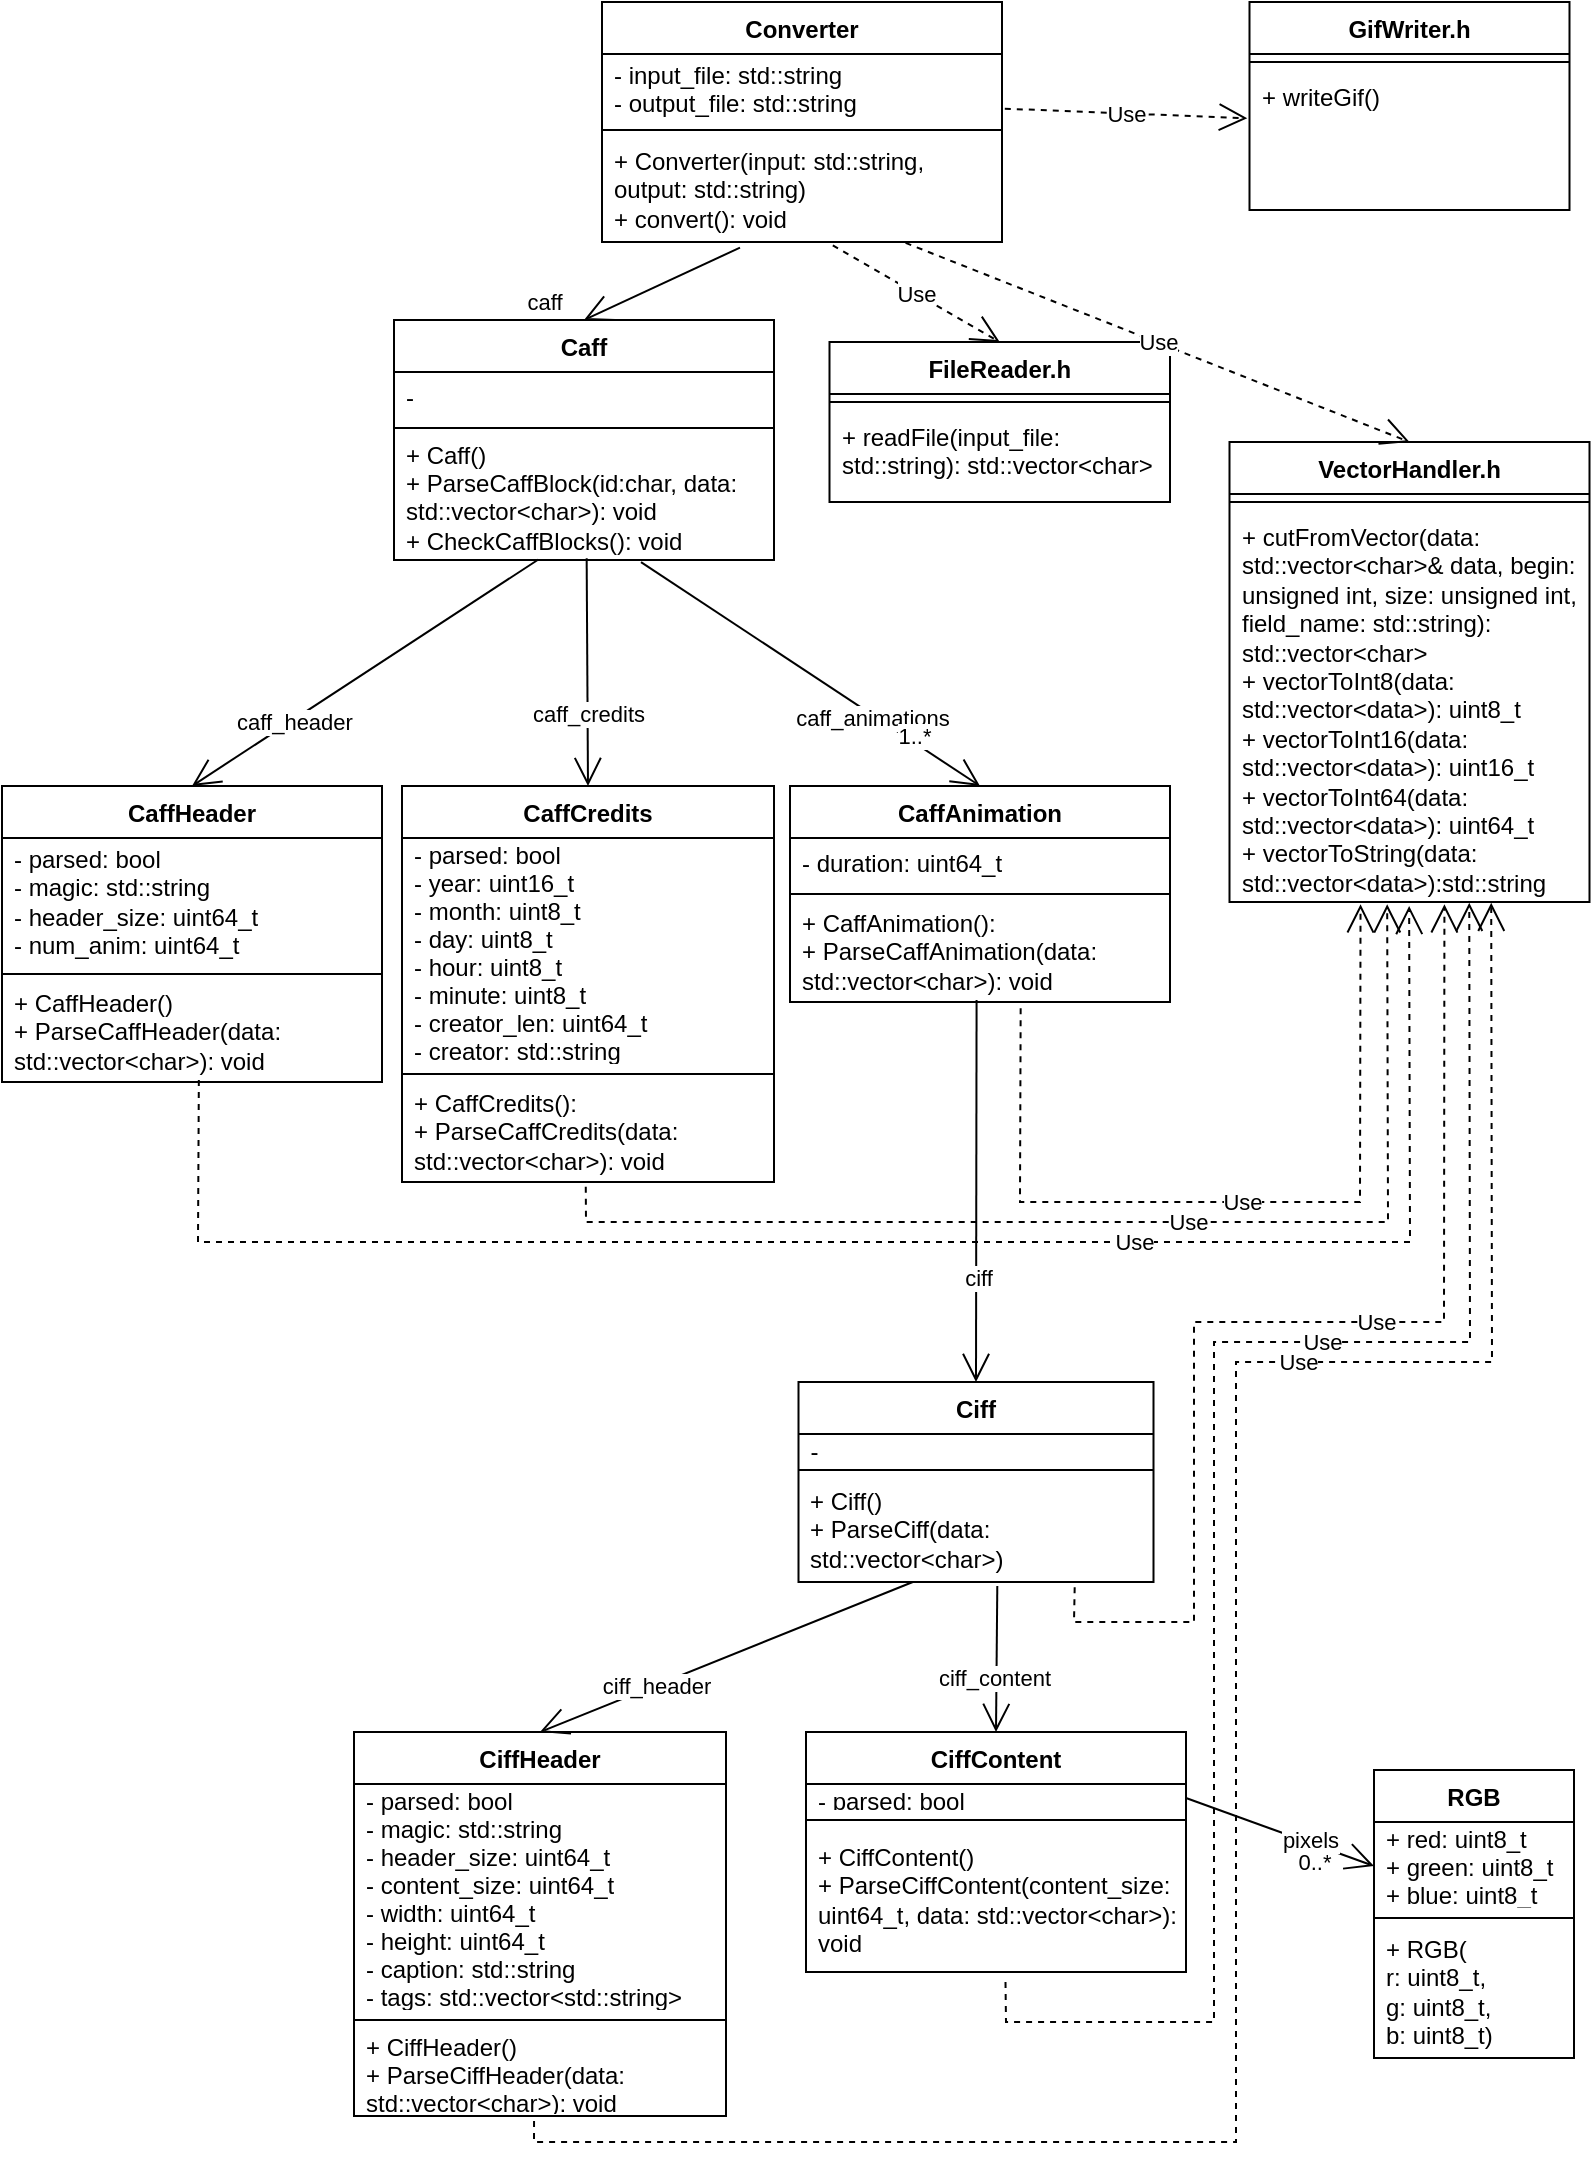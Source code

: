 <mxfile version="20.5.1" type="device"><diagram id="C5RBs43oDa-KdzZeNtuy" name="Page-1"><mxGraphModel dx="1422" dy="762" grid="1" gridSize="10" guides="1" tooltips="1" connect="1" arrows="1" fold="1" page="1" pageScale="1" pageWidth="827" pageHeight="1169" math="0" shadow="0"><root><mxCell id="WIyWlLk6GJQsqaUBKTNV-0"/><mxCell id="WIyWlLk6GJQsqaUBKTNV-1" parent="WIyWlLk6GJQsqaUBKTNV-0"/><mxCell id="m03RR0DY6UdxU6SlUIE7-0" value="Caff" style="swimlane;fontStyle=1;align=center;verticalAlign=top;childLayout=stackLayout;horizontal=1;startSize=26;horizontalStack=0;resizeParent=1;resizeParentMax=0;resizeLast=0;collapsible=1;marginBottom=0;" parent="WIyWlLk6GJQsqaUBKTNV-1" vertex="1"><mxGeometry x="210" y="189" width="190" height="120" as="geometry"/></mxCell><mxCell id="m03RR0DY6UdxU6SlUIE7-1" value="- " style="text;strokeColor=none;fillColor=none;align=left;verticalAlign=middle;spacingLeft=4;spacingRight=4;overflow=hidden;rotatable=0;points=[[0,0.5],[1,0.5]];portConstraint=eastwest;" parent="m03RR0DY6UdxU6SlUIE7-0" vertex="1"><mxGeometry y="26" width="190" height="24" as="geometry"/></mxCell><mxCell id="m03RR0DY6UdxU6SlUIE7-2" value="" style="line;strokeWidth=1;fillColor=none;align=left;verticalAlign=middle;spacingTop=-1;spacingLeft=3;spacingRight=3;rotatable=0;labelPosition=right;points=[];portConstraint=eastwest;strokeColor=inherit;" parent="m03RR0DY6UdxU6SlUIE7-0" vertex="1"><mxGeometry y="50" width="190" height="8" as="geometry"/></mxCell><mxCell id="m03RR0DY6UdxU6SlUIE7-3" value="+ Caff()&#10;+ ParseCaffBlock(id:char, data: std::vector&lt;char&gt;): void&#10;+ CheckCaffBlocks(): void&#10;" style="text;strokeColor=none;fillColor=none;align=left;verticalAlign=middle;spacingLeft=4;spacingRight=4;overflow=hidden;rotatable=0;points=[[0,0.5],[1,0.5]];portConstraint=eastwest;whiteSpace=wrap;" parent="m03RR0DY6UdxU6SlUIE7-0" vertex="1"><mxGeometry y="58" width="190" height="62" as="geometry"/></mxCell><mxCell id="m03RR0DY6UdxU6SlUIE7-4" value="Ciff" style="swimlane;fontStyle=1;align=center;verticalAlign=top;childLayout=stackLayout;horizontal=1;startSize=26;horizontalStack=0;resizeParent=1;resizeParentMax=0;resizeLast=0;collapsible=1;marginBottom=0;whiteSpace=wrap;" parent="WIyWlLk6GJQsqaUBKTNV-1" vertex="1"><mxGeometry x="412.25" y="720" width="177.5" height="100" as="geometry"/></mxCell><mxCell id="m03RR0DY6UdxU6SlUIE7-5" value="-" style="text;strokeColor=none;fillColor=none;align=left;verticalAlign=middle;spacingLeft=4;spacingRight=4;overflow=hidden;rotatable=0;points=[[0,0.5],[1,0.5]];portConstraint=eastwest;" parent="m03RR0DY6UdxU6SlUIE7-4" vertex="1"><mxGeometry y="26" width="177.5" height="14" as="geometry"/></mxCell><mxCell id="m03RR0DY6UdxU6SlUIE7-6" value="" style="line;strokeWidth=1;fillColor=none;align=left;verticalAlign=middle;spacingTop=-1;spacingLeft=3;spacingRight=3;rotatable=0;labelPosition=right;points=[];portConstraint=eastwest;strokeColor=inherit;" parent="m03RR0DY6UdxU6SlUIE7-4" vertex="1"><mxGeometry y="40" width="177.5" height="8" as="geometry"/></mxCell><mxCell id="m03RR0DY6UdxU6SlUIE7-7" value="+ Ciff()&#10;+ ParseCiff(data: std::vector&lt;char&gt;)" style="text;strokeColor=none;fillColor=none;align=left;verticalAlign=middle;spacingLeft=4;spacingRight=4;overflow=hidden;rotatable=0;points=[[0,0.5],[1,0.5]];portConstraint=eastwest;whiteSpace=wrap;" parent="m03RR0DY6UdxU6SlUIE7-4" vertex="1"><mxGeometry y="48" width="177.5" height="52" as="geometry"/></mxCell><mxCell id="m03RR0DY6UdxU6SlUIE7-8" value="Converter" style="swimlane;fontStyle=1;align=center;verticalAlign=top;childLayout=stackLayout;horizontal=1;startSize=26;horizontalStack=0;resizeParent=1;resizeParentMax=0;resizeLast=0;collapsible=1;marginBottom=0;" parent="WIyWlLk6GJQsqaUBKTNV-1" vertex="1"><mxGeometry x="314" y="30" width="200" height="120" as="geometry"/></mxCell><mxCell id="m03RR0DY6UdxU6SlUIE7-9" value="- input_file: std::string&#10;- output_file: std::string" style="text;strokeColor=none;fillColor=none;align=left;verticalAlign=middle;spacingLeft=4;spacingRight=4;overflow=hidden;rotatable=0;points=[[0,0.5],[1,0.5]];portConstraint=eastwest;" parent="m03RR0DY6UdxU6SlUIE7-8" vertex="1"><mxGeometry y="26" width="200" height="34" as="geometry"/></mxCell><mxCell id="m03RR0DY6UdxU6SlUIE7-10" value="" style="line;strokeWidth=1;fillColor=none;align=left;verticalAlign=middle;spacingTop=-1;spacingLeft=3;spacingRight=3;rotatable=0;labelPosition=right;points=[];portConstraint=eastwest;strokeColor=inherit;" parent="m03RR0DY6UdxU6SlUIE7-8" vertex="1"><mxGeometry y="60" width="200" height="8" as="geometry"/></mxCell><mxCell id="m03RR0DY6UdxU6SlUIE7-11" value="+ Converter(input: std::string, output: std::string)&#10;+ convert(): void" style="text;strokeColor=none;fillColor=none;align=left;verticalAlign=middle;spacingLeft=4;spacingRight=4;overflow=hidden;rotatable=0;points=[[0,0.5],[1,0.5]];portConstraint=eastwest;whiteSpace=wrap;" parent="m03RR0DY6UdxU6SlUIE7-8" vertex="1"><mxGeometry y="68" width="200" height="52" as="geometry"/></mxCell><mxCell id="m03RR0DY6UdxU6SlUIE7-12" value="CaffHeader" style="swimlane;fontStyle=1;align=center;verticalAlign=top;childLayout=stackLayout;horizontal=1;startSize=26;horizontalStack=0;resizeParent=1;resizeParentMax=0;resizeLast=0;collapsible=1;marginBottom=0;whiteSpace=wrap;" parent="WIyWlLk6GJQsqaUBKTNV-1" vertex="1"><mxGeometry x="14" y="422" width="190" height="148" as="geometry"/></mxCell><mxCell id="m03RR0DY6UdxU6SlUIE7-13" value="- parsed: bool&#10;- magic: std::string&#10;- header_size: uint64_t&#10;- num_anim: uint64_t" style="text;strokeColor=none;fillColor=none;align=left;verticalAlign=middle;spacingLeft=4;spacingRight=4;overflow=hidden;rotatable=0;points=[[0,0.5],[1,0.5]];portConstraint=eastwest;whiteSpace=wrap;" parent="m03RR0DY6UdxU6SlUIE7-12" vertex="1"><mxGeometry y="26" width="190" height="64" as="geometry"/></mxCell><mxCell id="m03RR0DY6UdxU6SlUIE7-14" value="" style="line;strokeWidth=1;fillColor=none;align=left;verticalAlign=middle;spacingTop=-1;spacingLeft=3;spacingRight=3;rotatable=0;labelPosition=right;points=[];portConstraint=eastwest;strokeColor=inherit;" parent="m03RR0DY6UdxU6SlUIE7-12" vertex="1"><mxGeometry y="90" width="190" height="8" as="geometry"/></mxCell><mxCell id="m03RR0DY6UdxU6SlUIE7-15" value="+ CaffHeader()&#10;+ ParseCaffHeader(data: std::vector&lt;char&gt;): void" style="text;strokeColor=none;fillColor=none;align=left;verticalAlign=middle;spacingLeft=4;spacingRight=4;overflow=hidden;rotatable=0;points=[[0,0.5],[1,0.5]];portConstraint=eastwest;whiteSpace=wrap;" parent="m03RR0DY6UdxU6SlUIE7-12" vertex="1"><mxGeometry y="98" width="190" height="50" as="geometry"/></mxCell><mxCell id="m03RR0DY6UdxU6SlUIE7-16" value="CaffCredits" style="swimlane;fontStyle=1;align=center;verticalAlign=top;childLayout=stackLayout;horizontal=1;startSize=26;horizontalStack=0;resizeParent=1;resizeParentMax=0;resizeLast=0;collapsible=1;marginBottom=0;whiteSpace=wrap;" parent="WIyWlLk6GJQsqaUBKTNV-1" vertex="1"><mxGeometry x="214" y="422" width="186" height="198" as="geometry"/></mxCell><mxCell id="m03RR0DY6UdxU6SlUIE7-17" value="- parsed: bool&#10;- year: uint16_t&#10;- month: uint8_t&#10;- day: uint8_t&#10;- hour: uint8_t&#10;- minute: uint8_t&#10;- creator_len: uint64_t&#10;- creator: std::string" style="text;strokeColor=none;fillColor=none;align=left;verticalAlign=middle;spacingLeft=4;spacingRight=4;overflow=hidden;rotatable=0;points=[[0,0.5],[1,0.5]];portConstraint=eastwest;" parent="m03RR0DY6UdxU6SlUIE7-16" vertex="1"><mxGeometry y="26" width="186" height="114" as="geometry"/></mxCell><mxCell id="m03RR0DY6UdxU6SlUIE7-18" value="" style="line;strokeWidth=1;fillColor=none;align=left;verticalAlign=middle;spacingTop=-1;spacingLeft=3;spacingRight=3;rotatable=0;labelPosition=right;points=[];portConstraint=eastwest;strokeColor=inherit;" parent="m03RR0DY6UdxU6SlUIE7-16" vertex="1"><mxGeometry y="140" width="186" height="8" as="geometry"/></mxCell><mxCell id="m03RR0DY6UdxU6SlUIE7-19" value="+ CaffCredits():&#10;+ ParseCaffCredits(data: std::vector&lt;char&gt;): void" style="text;strokeColor=none;fillColor=none;align=left;verticalAlign=middle;spacingLeft=4;spacingRight=4;overflow=hidden;rotatable=0;points=[[0,0.5],[1,0.5]];portConstraint=eastwest;whiteSpace=wrap;" parent="m03RR0DY6UdxU6SlUIE7-16" vertex="1"><mxGeometry y="148" width="186" height="50" as="geometry"/></mxCell><mxCell id="m03RR0DY6UdxU6SlUIE7-20" value="CaffAnimation" style="swimlane;fontStyle=1;align=center;verticalAlign=top;childLayout=stackLayout;horizontal=1;startSize=26;horizontalStack=0;resizeParent=1;resizeParentMax=0;resizeLast=0;collapsible=1;marginBottom=0;whiteSpace=wrap;" parent="WIyWlLk6GJQsqaUBKTNV-1" vertex="1"><mxGeometry x="408" y="422" width="190" height="108" as="geometry"><mxRectangle x="430" y="280" width="120" height="30" as="alternateBounds"/></mxGeometry></mxCell><mxCell id="m03RR0DY6UdxU6SlUIE7-21" value="- duration: uint64_t" style="text;strokeColor=none;fillColor=none;align=left;verticalAlign=middle;spacingLeft=4;spacingRight=4;overflow=hidden;rotatable=0;points=[[0,0.5],[1,0.5]];portConstraint=eastwest;" parent="m03RR0DY6UdxU6SlUIE7-20" vertex="1"><mxGeometry y="26" width="190" height="24" as="geometry"/></mxCell><mxCell id="m03RR0DY6UdxU6SlUIE7-22" value="" style="line;strokeWidth=1;fillColor=none;align=left;verticalAlign=middle;spacingTop=-1;spacingLeft=3;spacingRight=3;rotatable=0;labelPosition=right;points=[];portConstraint=eastwest;strokeColor=inherit;" parent="m03RR0DY6UdxU6SlUIE7-20" vertex="1"><mxGeometry y="50" width="190" height="8" as="geometry"/></mxCell><mxCell id="m03RR0DY6UdxU6SlUIE7-23" value="+ CaffAnimation():&#10;+ ParseCaffAnimation(data: std::vector&lt;char&gt;): void" style="text;strokeColor=none;fillColor=none;align=left;verticalAlign=middle;spacingLeft=4;spacingRight=4;overflow=hidden;rotatable=0;points=[[0,0.5],[1,0.5]];portConstraint=eastwest;whiteSpace=wrap;" parent="m03RR0DY6UdxU6SlUIE7-20" vertex="1"><mxGeometry y="58" width="190" height="50" as="geometry"/></mxCell><mxCell id="m03RR0DY6UdxU6SlUIE7-24" value="CiffHeader" style="swimlane;fontStyle=1;align=center;verticalAlign=top;childLayout=stackLayout;horizontal=1;startSize=26;horizontalStack=0;resizeParent=1;resizeParentMax=0;resizeLast=0;collapsible=1;marginBottom=0;" parent="WIyWlLk6GJQsqaUBKTNV-1" vertex="1"><mxGeometry x="190" y="895" width="186" height="192" as="geometry"/></mxCell><mxCell id="m03RR0DY6UdxU6SlUIE7-25" value="- parsed: bool&#10;- magic: std::string&#10;- header_size: uint64_t&#10;- content_size: uint64_t&#10;- width: uint64_t&#10;- height: uint64_t&#10;- caption: std::string&#10;- tags: std::vector&lt;std::string&gt;" style="text;strokeColor=none;fillColor=none;align=left;verticalAlign=middle;spacingLeft=4;spacingRight=4;overflow=hidden;rotatable=0;points=[[0,0.5],[1,0.5]];portConstraint=eastwest;" parent="m03RR0DY6UdxU6SlUIE7-24" vertex="1"><mxGeometry y="26" width="186" height="114" as="geometry"/></mxCell><mxCell id="m03RR0DY6UdxU6SlUIE7-26" value="" style="line;strokeWidth=1;fillColor=none;align=left;verticalAlign=middle;spacingTop=-1;spacingLeft=3;spacingRight=3;rotatable=0;labelPosition=right;points=[];portConstraint=eastwest;strokeColor=inherit;" parent="m03RR0DY6UdxU6SlUIE7-24" vertex="1"><mxGeometry y="140" width="186" height="8" as="geometry"/></mxCell><mxCell id="m03RR0DY6UdxU6SlUIE7-27" value="+ CiffHeader()&#10;+ ParseCiffHeader(data: std::vector&lt;char&gt;): void" style="text;strokeColor=none;fillColor=none;align=left;verticalAlign=middle;spacingLeft=4;spacingRight=4;overflow=hidden;rotatable=0;points=[[0,0.5],[1,0.5]];portConstraint=eastwest;whiteSpace=wrap;" parent="m03RR0DY6UdxU6SlUIE7-24" vertex="1"><mxGeometry y="148" width="186" height="44" as="geometry"/></mxCell><mxCell id="m03RR0DY6UdxU6SlUIE7-28" value="CiffContent" style="swimlane;fontStyle=1;align=center;verticalAlign=top;childLayout=stackLayout;horizontal=1;startSize=26;horizontalStack=0;resizeParent=1;resizeParentMax=0;resizeLast=0;collapsible=1;marginBottom=0;" parent="WIyWlLk6GJQsqaUBKTNV-1" vertex="1"><mxGeometry x="416" y="895" width="190" height="120" as="geometry"/></mxCell><mxCell id="m03RR0DY6UdxU6SlUIE7-29" value="- parsed: bool" style="text;strokeColor=none;fillColor=none;align=left;verticalAlign=middle;spacingLeft=4;spacingRight=4;overflow=hidden;rotatable=0;points=[[0,0.5],[1,0.5]];portConstraint=eastwest;" parent="m03RR0DY6UdxU6SlUIE7-28" vertex="1"><mxGeometry y="26" width="190" height="14" as="geometry"/></mxCell><mxCell id="m03RR0DY6UdxU6SlUIE7-30" value="" style="line;strokeWidth=1;fillColor=none;align=left;verticalAlign=middle;spacingTop=-1;spacingLeft=3;spacingRight=3;rotatable=0;labelPosition=right;points=[];portConstraint=eastwest;strokeColor=inherit;" parent="m03RR0DY6UdxU6SlUIE7-28" vertex="1"><mxGeometry y="40" width="190" height="8" as="geometry"/></mxCell><mxCell id="m03RR0DY6UdxU6SlUIE7-31" value="+ CiffContent()&#10;+ ParseCiffContent(content_size: uint64_t, data: std::vector&lt;char&gt;): void" style="text;strokeColor=none;fillColor=none;align=left;verticalAlign=middle;spacingLeft=4;spacingRight=4;overflow=hidden;rotatable=0;points=[[0,0.5],[1,0.5]];portConstraint=eastwest;whiteSpace=wrap;" parent="m03RR0DY6UdxU6SlUIE7-28" vertex="1"><mxGeometry y="48" width="190" height="72" as="geometry"/></mxCell><mxCell id="m03RR0DY6UdxU6SlUIE7-36" value="RGB" style="swimlane;fontStyle=1;align=center;verticalAlign=top;childLayout=stackLayout;horizontal=1;startSize=26;horizontalStack=0;resizeParent=1;resizeParentMax=0;resizeLast=0;collapsible=1;marginBottom=0;whiteSpace=wrap;" parent="WIyWlLk6GJQsqaUBKTNV-1" vertex="1"><mxGeometry x="700" y="914" width="100" height="144" as="geometry"/></mxCell><mxCell id="m03RR0DY6UdxU6SlUIE7-37" value="+ red: uint8_t&#10;+ green: uint8_t&#10;+ blue: uint8_t" style="text;strokeColor=none;fillColor=none;align=left;verticalAlign=middle;spacingLeft=4;spacingRight=4;overflow=hidden;rotatable=0;points=[[0,0.5],[1,0.5]];portConstraint=eastwest;" parent="m03RR0DY6UdxU6SlUIE7-36" vertex="1"><mxGeometry y="26" width="100" height="44" as="geometry"/></mxCell><mxCell id="m03RR0DY6UdxU6SlUIE7-38" value="" style="line;strokeWidth=1;fillColor=none;align=left;verticalAlign=middle;spacingTop=-1;spacingLeft=3;spacingRight=3;rotatable=0;labelPosition=right;points=[];portConstraint=eastwest;strokeColor=inherit;" parent="m03RR0DY6UdxU6SlUIE7-36" vertex="1"><mxGeometry y="70" width="100" height="8" as="geometry"/></mxCell><mxCell id="m03RR0DY6UdxU6SlUIE7-39" value="+ RGB(&#10;r: uint8_t,&#10;g: uint8_t,&#10;b: uint8_t)" style="text;strokeColor=none;fillColor=none;align=left;verticalAlign=middle;spacingLeft=4;spacingRight=4;overflow=hidden;rotatable=0;points=[[0,0.5],[1,0.5]];portConstraint=eastwest;whiteSpace=wrap;" parent="m03RR0DY6UdxU6SlUIE7-36" vertex="1"><mxGeometry y="78" width="100" height="66" as="geometry"/></mxCell><mxCell id="m03RR0DY6UdxU6SlUIE7-43" value="" style="endArrow=open;endFill=1;endSize=12;html=1;rounded=0;exitX=0.38;exitY=0.996;exitDx=0;exitDy=0;entryX=0.5;entryY=0;entryDx=0;entryDy=0;exitPerimeter=0;" parent="WIyWlLk6GJQsqaUBKTNV-1" source="m03RR0DY6UdxU6SlUIE7-3" target="m03RR0DY6UdxU6SlUIE7-12" edge="1"><mxGeometry width="160" relative="1" as="geometry"><mxPoint x="334" y="400" as="sourcePoint"/><mxPoint x="494" y="400" as="targetPoint"/></mxGeometry></mxCell><mxCell id="m03RR0DY6UdxU6SlUIE7-53" value="caff_header" style="edgeLabel;html=1;align=center;verticalAlign=middle;resizable=0;points=[];" parent="m03RR0DY6UdxU6SlUIE7-43" vertex="1" connectable="0"><mxGeometry x="-0.135" y="-1" relative="1" as="geometry"><mxPoint x="-47" y="33" as="offset"/></mxGeometry></mxCell><mxCell id="m03RR0DY6UdxU6SlUIE7-45" value="" style="endArrow=open;endFill=1;endSize=12;html=1;rounded=0;entryX=0.5;entryY=0;entryDx=0;entryDy=0;exitX=0.507;exitY=0.985;exitDx=0;exitDy=0;exitPerimeter=0;" parent="WIyWlLk6GJQsqaUBKTNV-1" source="m03RR0DY6UdxU6SlUIE7-3" target="m03RR0DY6UdxU6SlUIE7-16" edge="1"><mxGeometry width="160" relative="1" as="geometry"><mxPoint x="318" y="300" as="sourcePoint"/><mxPoint x="494" y="400" as="targetPoint"/></mxGeometry></mxCell><mxCell id="m03RR0DY6UdxU6SlUIE7-55" value="caff_credits" style="edgeLabel;html=1;align=center;verticalAlign=middle;resizable=0;points=[];" parent="m03RR0DY6UdxU6SlUIE7-45" vertex="1" connectable="0"><mxGeometry x="0.439" relative="1" as="geometry"><mxPoint y="-4" as="offset"/></mxGeometry></mxCell><mxCell id="m03RR0DY6UdxU6SlUIE7-46" value="" style="endArrow=open;endFill=1;endSize=12;html=1;rounded=0;entryX=0.5;entryY=0;entryDx=0;entryDy=0;exitX=0.65;exitY=1.017;exitDx=0;exitDy=0;exitPerimeter=0;" parent="WIyWlLk6GJQsqaUBKTNV-1" source="m03RR0DY6UdxU6SlUIE7-3" target="m03RR0DY6UdxU6SlUIE7-20" edge="1"><mxGeometry width="160" relative="1" as="geometry"><mxPoint x="334" y="400" as="sourcePoint"/><mxPoint x="494" y="400" as="targetPoint"/></mxGeometry></mxCell><mxCell id="m03RR0DY6UdxU6SlUIE7-56" value="caff_animations" style="edgeLabel;html=1;align=center;verticalAlign=middle;resizable=0;points=[];" parent="m03RR0DY6UdxU6SlUIE7-46" vertex="1" connectable="0"><mxGeometry x="0.338" relative="1" as="geometry"><mxPoint x="2" y="3" as="offset"/></mxGeometry></mxCell><mxCell id="m03RR0DY6UdxU6SlUIE7-61" value="1..*" style="edgeLabel;html=1;align=center;verticalAlign=middle;resizable=0;points=[];" parent="m03RR0DY6UdxU6SlUIE7-46" vertex="1" connectable="0"><mxGeometry x="0.305" y="1" relative="1" as="geometry"><mxPoint x="25" y="15" as="offset"/></mxGeometry></mxCell><mxCell id="m03RR0DY6UdxU6SlUIE7-47" value="" style="endArrow=open;endFill=1;endSize=12;html=1;rounded=0;entryX=0.5;entryY=0;entryDx=0;entryDy=0;exitX=0.491;exitY=0.979;exitDx=0;exitDy=0;exitPerimeter=0;" parent="WIyWlLk6GJQsqaUBKTNV-1" source="m03RR0DY6UdxU6SlUIE7-23" target="m03RR0DY6UdxU6SlUIE7-4" edge="1"><mxGeometry width="160" relative="1" as="geometry"><mxPoint x="334" y="590" as="sourcePoint"/><mxPoint x="494" y="590" as="targetPoint"/></mxGeometry></mxCell><mxCell id="m03RR0DY6UdxU6SlUIE7-57" value="ciff" style="edgeLabel;html=1;align=center;verticalAlign=middle;resizable=0;points=[];" parent="m03RR0DY6UdxU6SlUIE7-47" vertex="1" connectable="0"><mxGeometry x="0.449" y="1" relative="1" as="geometry"><mxPoint as="offset"/></mxGeometry></mxCell><mxCell id="m03RR0DY6UdxU6SlUIE7-48" value="" style="endArrow=open;endFill=1;endSize=12;html=1;rounded=0;exitX=0.322;exitY=1;exitDx=0;exitDy=0;exitPerimeter=0;entryX=0.5;entryY=0;entryDx=0;entryDy=0;" parent="WIyWlLk6GJQsqaUBKTNV-1" source="m03RR0DY6UdxU6SlUIE7-7" target="m03RR0DY6UdxU6SlUIE7-24" edge="1"><mxGeometry width="160" relative="1" as="geometry"><mxPoint x="334" y="770" as="sourcePoint"/><mxPoint x="494" y="770" as="targetPoint"/></mxGeometry></mxCell><mxCell id="m03RR0DY6UdxU6SlUIE7-58" value="ciff_header" style="edgeLabel;html=1;align=center;verticalAlign=middle;resizable=0;points=[];" parent="m03RR0DY6UdxU6SlUIE7-48" vertex="1" connectable="0"><mxGeometry x="0.444" y="1" relative="1" as="geometry"><mxPoint x="5" y="-3" as="offset"/></mxGeometry></mxCell><mxCell id="m03RR0DY6UdxU6SlUIE7-49" value="" style="endArrow=open;endFill=1;endSize=12;html=1;rounded=0;exitX=0.56;exitY=1.038;exitDx=0;exitDy=0;exitPerimeter=0;entryX=0.5;entryY=0;entryDx=0;entryDy=0;" parent="WIyWlLk6GJQsqaUBKTNV-1" source="m03RR0DY6UdxU6SlUIE7-7" target="m03RR0DY6UdxU6SlUIE7-28" edge="1"><mxGeometry width="160" relative="1" as="geometry"><mxPoint x="334" y="770" as="sourcePoint"/><mxPoint x="494" y="770" as="targetPoint"/></mxGeometry></mxCell><mxCell id="m03RR0DY6UdxU6SlUIE7-59" value="ciff_content" style="edgeLabel;html=1;align=center;verticalAlign=middle;resizable=0;points=[];" parent="m03RR0DY6UdxU6SlUIE7-49" vertex="1" connectable="0"><mxGeometry x="0.245" y="-1" relative="1" as="geometry"><mxPoint as="offset"/></mxGeometry></mxCell><mxCell id="m03RR0DY6UdxU6SlUIE7-50" value="" style="endArrow=open;endFill=1;endSize=12;html=1;rounded=0;exitX=1;exitY=0.5;exitDx=0;exitDy=0;entryX=0;entryY=0.5;entryDx=0;entryDy=0;" parent="WIyWlLk6GJQsqaUBKTNV-1" source="m03RR0DY6UdxU6SlUIE7-29" target="m03RR0DY6UdxU6SlUIE7-37" edge="1"><mxGeometry width="160" relative="1" as="geometry"><mxPoint x="334" y="770" as="sourcePoint"/><mxPoint x="494" y="770" as="targetPoint"/></mxGeometry></mxCell><mxCell id="m03RR0DY6UdxU6SlUIE7-60" value="pixels" style="edgeLabel;html=1;align=center;verticalAlign=middle;resizable=0;points=[];" parent="m03RR0DY6UdxU6SlUIE7-50" vertex="1" connectable="0"><mxGeometry x="0.435" y="-1" relative="1" as="geometry"><mxPoint x="-5" y="-5" as="offset"/></mxGeometry></mxCell><mxCell id="ka6FK8llgB07bBpObNkD-0" value="0..*" style="edgeLabel;html=1;align=center;verticalAlign=middle;resizable=0;points=[];" parent="m03RR0DY6UdxU6SlUIE7-50" vertex="1" connectable="0"><mxGeometry x="-0.402" y="-1" relative="1" as="geometry"><mxPoint x="36" y="21" as="offset"/></mxGeometry></mxCell><mxCell id="ka6FK8llgB07bBpObNkD-1" value="FileReader.h" style="swimlane;fontStyle=1;align=center;verticalAlign=top;childLayout=stackLayout;horizontal=1;startSize=26;horizontalStack=0;resizeParent=1;resizeParentMax=0;resizeLast=0;collapsible=1;marginBottom=0;" parent="WIyWlLk6GJQsqaUBKTNV-1" vertex="1"><mxGeometry x="427.75" y="200" width="170.25" height="80" as="geometry"/></mxCell><mxCell id="ka6FK8llgB07bBpObNkD-3" value="" style="line;strokeWidth=1;fillColor=none;align=left;verticalAlign=middle;spacingTop=-1;spacingLeft=3;spacingRight=3;rotatable=0;labelPosition=right;points=[];portConstraint=eastwest;strokeColor=inherit;" parent="ka6FK8llgB07bBpObNkD-1" vertex="1"><mxGeometry y="26" width="170.25" height="8" as="geometry"/></mxCell><mxCell id="ka6FK8llgB07bBpObNkD-4" value="+ readFile(input_file: std::string): std::vector&lt;char&gt;" style="text;strokeColor=none;fillColor=none;align=left;verticalAlign=top;spacingLeft=4;spacingRight=4;overflow=hidden;rotatable=0;points=[[0,0.5],[1,0.5]];portConstraint=eastwest;whiteSpace=wrap;" parent="ka6FK8llgB07bBpObNkD-1" vertex="1"><mxGeometry y="34" width="170.25" height="46" as="geometry"/></mxCell><mxCell id="ka6FK8llgB07bBpObNkD-5" value="Use" style="endArrow=open;endSize=12;dashed=1;html=1;rounded=0;exitX=0.577;exitY=1.033;exitDx=0;exitDy=0;exitPerimeter=0;entryX=0.5;entryY=0;entryDx=0;entryDy=0;" parent="WIyWlLk6GJQsqaUBKTNV-1" source="m03RR0DY6UdxU6SlUIE7-11" target="ka6FK8llgB07bBpObNkD-1" edge="1"><mxGeometry width="160" relative="1" as="geometry"><mxPoint x="420" y="240" as="sourcePoint"/><mxPoint x="580" y="240" as="targetPoint"/></mxGeometry></mxCell><mxCell id="ka6FK8llgB07bBpObNkD-6" value="VectorHandler.h" style="swimlane;fontStyle=1;align=center;verticalAlign=top;childLayout=stackLayout;horizontal=1;startSize=26;horizontalStack=0;resizeParent=1;resizeParentMax=0;resizeLast=0;collapsible=1;marginBottom=0;" parent="WIyWlLk6GJQsqaUBKTNV-1" vertex="1"><mxGeometry x="627.75" y="250" width="180" height="230" as="geometry"/></mxCell><mxCell id="ka6FK8llgB07bBpObNkD-8" value="" style="line;strokeWidth=1;fillColor=none;align=left;verticalAlign=middle;spacingTop=-1;spacingLeft=3;spacingRight=3;rotatable=0;labelPosition=right;points=[];portConstraint=eastwest;strokeColor=inherit;" parent="ka6FK8llgB07bBpObNkD-6" vertex="1"><mxGeometry y="26" width="180" height="8" as="geometry"/></mxCell><mxCell id="ka6FK8llgB07bBpObNkD-9" value="+ cutFromVector(data: std::vector&lt;char&gt;&amp; data, begin: unsigned int, size: unsigned int, field_name: std::string): std::vector&lt;char&gt;&#10;+ vectorToInt8(data: std::vector&lt;data&gt;): uint8_t&#10;+ vectorToInt16(data: std::vector&lt;data&gt;): uint16_t&#10;+ vectorToInt64(data: std::vector&lt;data&gt;): uint64_t&#10;+ vectorToString(data: std::vector&lt;data&gt;):std::string&#10;&#10;" style="text;strokeColor=none;fillColor=none;align=left;verticalAlign=top;spacingLeft=4;spacingRight=4;overflow=hidden;rotatable=0;points=[[0,0.5],[1,0.5]];portConstraint=eastwest;whiteSpace=wrap;" parent="ka6FK8llgB07bBpObNkD-6" vertex="1"><mxGeometry y="34" width="180" height="196" as="geometry"/></mxCell><mxCell id="ka6FK8llgB07bBpObNkD-10" value="Use" style="endArrow=open;endSize=12;dashed=1;html=1;rounded=0;exitX=0.759;exitY=1.009;exitDx=0;exitDy=0;exitPerimeter=0;entryX=0.5;entryY=0;entryDx=0;entryDy=0;" parent="WIyWlLk6GJQsqaUBKTNV-1" source="m03RR0DY6UdxU6SlUIE7-11" target="ka6FK8llgB07bBpObNkD-6" edge="1"><mxGeometry width="160" relative="1" as="geometry"><mxPoint x="686.4" y="152.004" as="sourcePoint"/><mxPoint x="737" y="238.75" as="targetPoint"/></mxGeometry></mxCell><mxCell id="ka6FK8llgB07bBpObNkD-13" value="Use" style="endArrow=open;endSize=12;dashed=1;html=1;rounded=0;exitX=0.518;exitY=0.98;exitDx=0;exitDy=0;exitPerimeter=0;entryX=0.499;entryY=1.01;entryDx=0;entryDy=0;entryPerimeter=0;" parent="WIyWlLk6GJQsqaUBKTNV-1" source="m03RR0DY6UdxU6SlUIE7-15" target="ka6FK8llgB07bBpObNkD-9" edge="1"><mxGeometry x="0.285" width="160" relative="1" as="geometry"><mxPoint x="575.8" y="162.342" as="sourcePoint"/><mxPoint x="727.75" y="199" as="targetPoint"/><Array as="points"><mxPoint x="112" y="650"/><mxPoint x="718" y="650"/></Array><mxPoint as="offset"/></mxGeometry></mxCell><mxCell id="ka6FK8llgB07bBpObNkD-14" value="Use" style="endArrow=open;endSize=12;dashed=1;html=1;rounded=0;exitX=0.494;exitY=1.047;exitDx=0;exitDy=0;exitPerimeter=0;entryX=0.438;entryY=1.006;entryDx=0;entryDy=0;entryPerimeter=0;" parent="WIyWlLk6GJQsqaUBKTNV-1" source="m03RR0DY6UdxU6SlUIE7-19" target="ka6FK8llgB07bBpObNkD-9" edge="1"><mxGeometry x="0.105" width="160" relative="1" as="geometry"><mxPoint x="585.8" y="172.342" as="sourcePoint"/><mxPoint x="737.75" y="209" as="targetPoint"/><Array as="points"><mxPoint x="306" y="640"/><mxPoint x="707" y="640"/></Array><mxPoint as="offset"/></mxGeometry></mxCell><mxCell id="ka6FK8llgB07bBpObNkD-15" value="Use" style="endArrow=open;endSize=12;dashed=1;html=1;rounded=0;exitX=0.607;exitY=1.063;exitDx=0;exitDy=0;exitPerimeter=0;entryX=0.364;entryY=1.006;entryDx=0;entryDy=0;entryPerimeter=0;" parent="WIyWlLk6GJQsqaUBKTNV-1" source="m03RR0DY6UdxU6SlUIE7-23" target="ka6FK8llgB07bBpObNkD-9" edge="1"><mxGeometry width="160" relative="1" as="geometry"><mxPoint x="595.8" y="182.342" as="sourcePoint"/><mxPoint x="747.75" y="219" as="targetPoint"/><Array as="points"><mxPoint x="523" y="630"/><mxPoint x="693" y="630"/></Array></mxGeometry></mxCell><mxCell id="ka6FK8llgB07bBpObNkD-16" value="Use" style="endArrow=open;endSize=12;dashed=1;html=1;rounded=0;exitX=0.525;exitY=1.07;exitDx=0;exitDy=0;exitPerimeter=0;entryX=0.666;entryY=1.002;entryDx=0;entryDy=0;entryPerimeter=0;" parent="WIyWlLk6GJQsqaUBKTNV-1" source="m03RR0DY6UdxU6SlUIE7-31" target="ka6FK8llgB07bBpObNkD-9" edge="1"><mxGeometry x="0.276" width="160" relative="1" as="geometry"><mxPoint x="620.0" y="690.002" as="sourcePoint"/><mxPoint x="750" y="410" as="targetPoint"/><Array as="points"><mxPoint x="516" y="1040"/><mxPoint x="620" y="1040"/><mxPoint x="620" y="700"/><mxPoint x="748" y="700"/></Array><mxPoint as="offset"/></mxGeometry></mxCell><mxCell id="ka6FK8llgB07bBpObNkD-18" value="Use" style="endArrow=open;endSize=12;dashed=1;html=1;rounded=0;entryX=0.727;entryY=1.002;entryDx=0;entryDy=0;entryPerimeter=0;exitX=0.484;exitY=1.058;exitDx=0;exitDy=0;exitPerimeter=0;" parent="WIyWlLk6GJQsqaUBKTNV-1" source="m03RR0DY6UdxU6SlUIE7-27" target="ka6FK8llgB07bBpObNkD-9" edge="1"><mxGeometry x="0.41" width="160" relative="1" as="geometry"><mxPoint x="280" y="1110" as="sourcePoint"/><mxPoint x="744.41" y="414.8" as="targetPoint"/><Array as="points"><mxPoint x="280" y="1100"/><mxPoint x="631" y="1100"/><mxPoint x="631" y="710"/><mxPoint x="759" y="710"/></Array><mxPoint as="offset"/></mxGeometry></mxCell><mxCell id="ka6FK8llgB07bBpObNkD-19" value="Use" style="endArrow=open;endSize=12;dashed=1;html=1;rounded=0;entryX=0.597;entryY=1.006;entryDx=0;entryDy=0;entryPerimeter=0;exitX=0.778;exitY=1.051;exitDx=0;exitDy=0;exitPerimeter=0;" parent="WIyWlLk6GJQsqaUBKTNV-1" source="m03RR0DY6UdxU6SlUIE7-7" target="ka6FK8llgB07bBpObNkD-9" edge="1"><mxGeometry x="0.134" width="160" relative="1" as="geometry"><mxPoint x="340" y="640" as="sourcePoint"/><mxPoint x="500" y="640" as="targetPoint"/><Array as="points"><mxPoint x="550" y="840"/><mxPoint x="610" y="840"/><mxPoint x="610" y="690"/><mxPoint x="735" y="690"/></Array><mxPoint as="offset"/></mxGeometry></mxCell><mxCell id="m03RR0DY6UdxU6SlUIE7-40" value="" style="endArrow=open;endFill=1;endSize=12;html=1;rounded=0;exitX=0.345;exitY=1.054;exitDx=0;exitDy=0;exitPerimeter=0;entryX=0.5;entryY=0;entryDx=0;entryDy=0;" parent="WIyWlLk6GJQsqaUBKTNV-1" source="m03RR0DY6UdxU6SlUIE7-11" target="m03RR0DY6UdxU6SlUIE7-0" edge="1"><mxGeometry width="160" relative="1" as="geometry"><mxPoint x="495.6" y="152.004" as="sourcePoint"/><mxPoint x="330" y="140" as="targetPoint"/></mxGeometry></mxCell><mxCell id="m03RR0DY6UdxU6SlUIE7-54" value="caff" style="edgeLabel;html=1;align=center;verticalAlign=middle;resizable=0;points=[];" parent="m03RR0DY6UdxU6SlUIE7-40" vertex="1" connectable="0"><mxGeometry x="-0.184" relative="1" as="geometry"><mxPoint x="-67" y="12" as="offset"/></mxGeometry></mxCell><mxCell id="ka6FK8llgB07bBpObNkD-21" value="GifWriter.h" style="swimlane;fontStyle=1;align=center;verticalAlign=top;childLayout=stackLayout;horizontal=1;startSize=26;horizontalStack=0;resizeParent=1;resizeParentMax=0;resizeLast=0;collapsible=1;marginBottom=0;" parent="WIyWlLk6GJQsqaUBKTNV-1" vertex="1"><mxGeometry x="637.75" y="30" width="160" height="104" as="geometry"/></mxCell><mxCell id="ka6FK8llgB07bBpObNkD-22" value="" style="line;strokeWidth=1;fillColor=none;align=left;verticalAlign=middle;spacingTop=-1;spacingLeft=3;spacingRight=3;rotatable=0;labelPosition=right;points=[];portConstraint=eastwest;strokeColor=inherit;" parent="ka6FK8llgB07bBpObNkD-21" vertex="1"><mxGeometry y="26" width="160" height="8" as="geometry"/></mxCell><mxCell id="ka6FK8llgB07bBpObNkD-23" value="+ writeGif()&#10;" style="text;strokeColor=none;fillColor=none;align=left;verticalAlign=top;spacingLeft=4;spacingRight=4;overflow=hidden;rotatable=0;points=[[0,0.5],[1,0.5]];portConstraint=eastwest;whiteSpace=wrap;" parent="ka6FK8llgB07bBpObNkD-21" vertex="1"><mxGeometry y="34" width="160" height="70" as="geometry"/></mxCell><mxCell id="ka6FK8llgB07bBpObNkD-27" value="Use" style="endArrow=open;endSize=12;dashed=1;html=1;rounded=0;exitX=1.007;exitY=0.804;exitDx=0;exitDy=0;exitPerimeter=0;entryX=-0.007;entryY=0.345;entryDx=0;entryDy=0;entryPerimeter=0;" parent="WIyWlLk6GJQsqaUBKTNV-1" source="m03RR0DY6UdxU6SlUIE7-9" target="ka6FK8llgB07bBpObNkD-23" edge="1"><mxGeometry width="160" relative="1" as="geometry"><mxPoint x="515.15" y="153.254" as="sourcePoint"/><mxPoint x="540.25" y="199" as="targetPoint"/></mxGeometry></mxCell></root></mxGraphModel></diagram></mxfile>